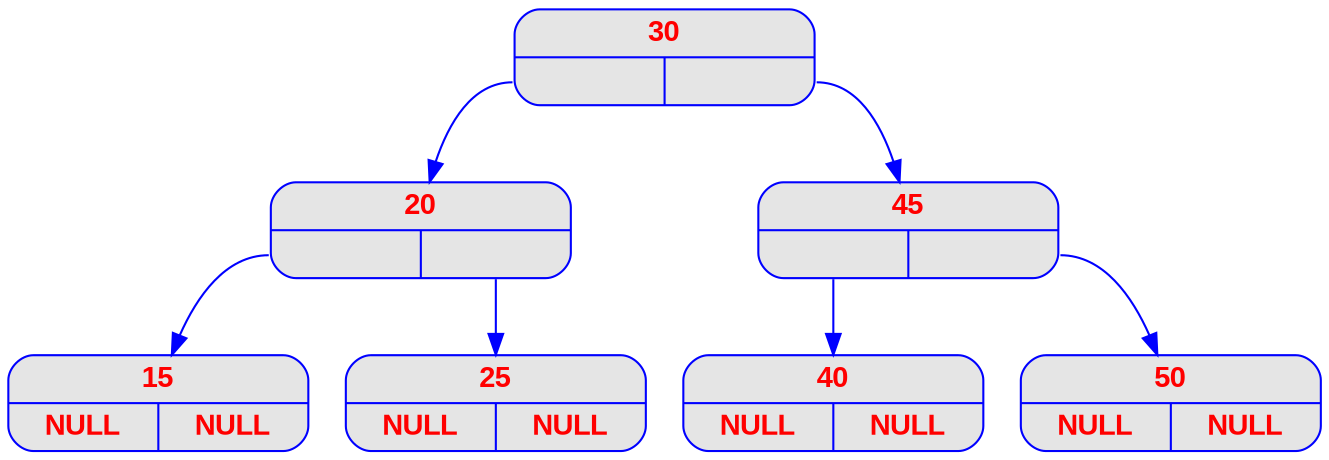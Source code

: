 digraph test_inserer_v2_ {
	node [
		fontname  = "Arial bold" 
		fontsize  = "14"
		fontcolor = "red"
		style     = "rounded, filled"
		shape     = "record"
		fillcolor = "grey90"
		color     = "blue"
		width     = "2"
	]

	edge [
		color     = "blue"
	]

30 [label = "{<c> 30 | { <g> | <d>}}"];
30:g -> 20;
20 [label = "{<c> 20 | { <g> | <d>}}"];
20:g -> 15;
15 [label = "{<c> 15 | { <g> | <d>}}"];
15 [label = "{<c> 15 | { <g> NULL | <d> NULL}}"];
20:d -> 25;
25 [label = "{<c> 25 | { <g> | <d>}}"];
25 [label = "{<c> 25 | { <g> NULL | <d> NULL}}"];
30:d -> 45;
45 [label = "{<c> 45 | { <g> | <d>}}"];
45:g -> 40;
40 [label = "{<c> 40 | { <g> | <d>}}"];
40 [label = "{<c> 40 | { <g> NULL | <d> NULL}}"];
45:d -> 50;
50 [label = "{<c> 50 | { <g> | <d>}}"];
50 [label = "{<c> 50 | { <g> NULL | <d> NULL}}"];
}
